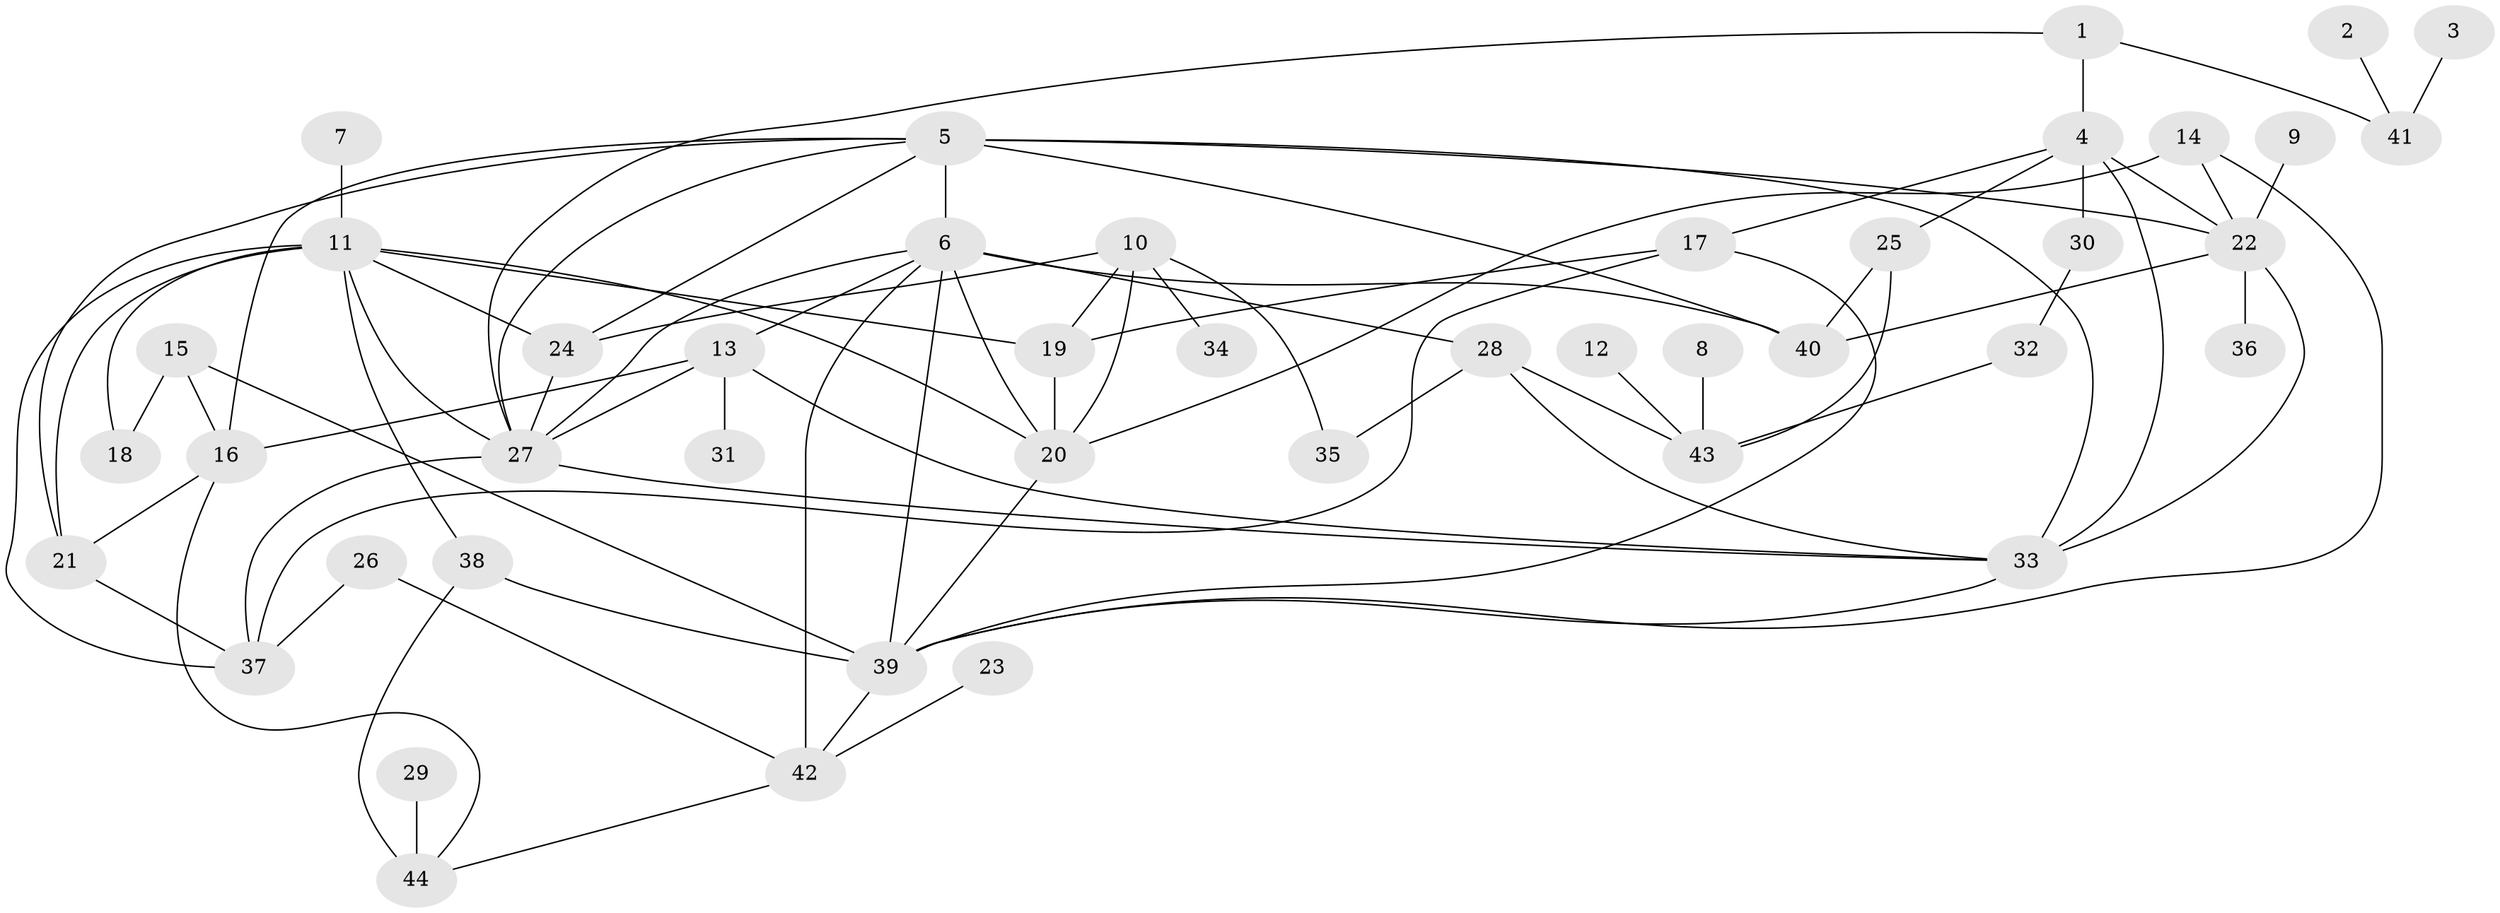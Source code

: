 // original degree distribution, {7: 0.02054794520547945, 5: 0.0684931506849315, 3: 0.2191780821917808, 6: 0.00684931506849315, 11: 0.00684931506849315, 4: 0.0958904109589041, 8: 0.0136986301369863, 2: 0.3082191780821918, 1: 0.2602739726027397}
// Generated by graph-tools (version 1.1) at 2025/36/03/04/25 23:36:01]
// undirected, 44 vertices, 82 edges
graph export_dot {
  node [color=gray90,style=filled];
  1;
  2;
  3;
  4;
  5;
  6;
  7;
  8;
  9;
  10;
  11;
  12;
  13;
  14;
  15;
  16;
  17;
  18;
  19;
  20;
  21;
  22;
  23;
  24;
  25;
  26;
  27;
  28;
  29;
  30;
  31;
  32;
  33;
  34;
  35;
  36;
  37;
  38;
  39;
  40;
  41;
  42;
  43;
  44;
  1 -- 4 [weight=1.0];
  1 -- 27 [weight=1.0];
  1 -- 41 [weight=1.0];
  2 -- 41 [weight=1.0];
  3 -- 41 [weight=1.0];
  4 -- 17 [weight=1.0];
  4 -- 22 [weight=2.0];
  4 -- 25 [weight=1.0];
  4 -- 30 [weight=1.0];
  4 -- 33 [weight=1.0];
  5 -- 6 [weight=1.0];
  5 -- 16 [weight=1.0];
  5 -- 21 [weight=1.0];
  5 -- 22 [weight=2.0];
  5 -- 24 [weight=1.0];
  5 -- 27 [weight=1.0];
  5 -- 33 [weight=1.0];
  5 -- 40 [weight=1.0];
  6 -- 13 [weight=1.0];
  6 -- 20 [weight=2.0];
  6 -- 27 [weight=1.0];
  6 -- 28 [weight=1.0];
  6 -- 39 [weight=1.0];
  6 -- 40 [weight=1.0];
  6 -- 42 [weight=1.0];
  7 -- 11 [weight=1.0];
  8 -- 43 [weight=1.0];
  9 -- 22 [weight=1.0];
  10 -- 19 [weight=1.0];
  10 -- 20 [weight=1.0];
  10 -- 24 [weight=1.0];
  10 -- 34 [weight=1.0];
  10 -- 35 [weight=1.0];
  11 -- 18 [weight=1.0];
  11 -- 19 [weight=1.0];
  11 -- 20 [weight=2.0];
  11 -- 21 [weight=1.0];
  11 -- 24 [weight=1.0];
  11 -- 27 [weight=1.0];
  11 -- 37 [weight=1.0];
  11 -- 38 [weight=2.0];
  12 -- 43 [weight=1.0];
  13 -- 16 [weight=1.0];
  13 -- 27 [weight=1.0];
  13 -- 31 [weight=1.0];
  13 -- 33 [weight=1.0];
  14 -- 20 [weight=1.0];
  14 -- 22 [weight=1.0];
  14 -- 39 [weight=1.0];
  15 -- 16 [weight=1.0];
  15 -- 18 [weight=1.0];
  15 -- 39 [weight=2.0];
  16 -- 21 [weight=1.0];
  16 -- 44 [weight=1.0];
  17 -- 19 [weight=1.0];
  17 -- 37 [weight=1.0];
  17 -- 39 [weight=1.0];
  19 -- 20 [weight=1.0];
  20 -- 39 [weight=1.0];
  21 -- 37 [weight=1.0];
  22 -- 33 [weight=1.0];
  22 -- 36 [weight=1.0];
  22 -- 40 [weight=1.0];
  23 -- 42 [weight=1.0];
  24 -- 27 [weight=1.0];
  25 -- 40 [weight=1.0];
  25 -- 43 [weight=1.0];
  26 -- 37 [weight=1.0];
  26 -- 42 [weight=1.0];
  27 -- 33 [weight=1.0];
  27 -- 37 [weight=1.0];
  28 -- 33 [weight=1.0];
  28 -- 35 [weight=1.0];
  28 -- 43 [weight=1.0];
  29 -- 44 [weight=1.0];
  30 -- 32 [weight=1.0];
  32 -- 43 [weight=1.0];
  33 -- 39 [weight=1.0];
  38 -- 39 [weight=2.0];
  38 -- 44 [weight=2.0];
  39 -- 42 [weight=1.0];
  42 -- 44 [weight=1.0];
}
